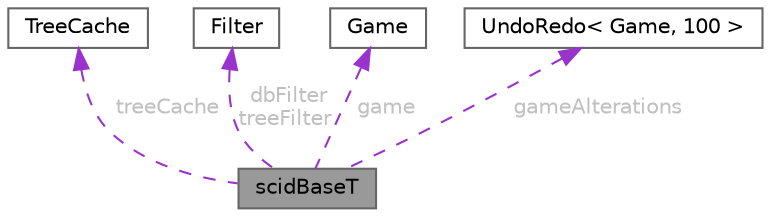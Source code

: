 digraph "scidBaseT"
{
 // LATEX_PDF_SIZE
  bgcolor="transparent";
  edge [fontname=Helvetica,fontsize=10,labelfontname=Helvetica,labelfontsize=10];
  node [fontname=Helvetica,fontsize=10,shape=box,height=0.2,width=0.4];
  Node1 [id="Node000001",label="scidBaseT",height=0.2,width=0.4,color="gray40", fillcolor="grey60", style="filled", fontcolor="black",tooltip=" "];
  Node2 -> Node1 [id="edge1_Node000001_Node000002",dir="back",color="darkorchid3",style="dashed",tooltip=" ",label=" treeCache",fontcolor="grey" ];
  Node2 [id="Node000002",label="TreeCache",height=0.2,width=0.4,color="gray40", fillcolor="white", style="filled",URL="$class_tree_cache.html",tooltip=" "];
  Node3 -> Node1 [id="edge2_Node000001_Node000003",dir="back",color="darkorchid3",style="dashed",tooltip=" ",label=" dbFilter\ntreeFilter",fontcolor="grey" ];
  Node3 [id="Node000003",label="Filter",height=0.2,width=0.4,color="gray40", fillcolor="white", style="filled",URL="$class_filter.html",tooltip=" "];
  Node4 -> Node1 [id="edge3_Node000001_Node000004",dir="back",color="darkorchid3",style="dashed",tooltip=" ",label=" game",fontcolor="grey" ];
  Node4 [id="Node000004",label="Game",height=0.2,width=0.4,color="gray40", fillcolor="white", style="filled",URL="$class_game.html",tooltip=" "];
  Node5 -> Node1 [id="edge4_Node000001_Node000005",dir="back",color="darkorchid3",style="dashed",tooltip=" ",label=" gameAlterations",fontcolor="grey" ];
  Node5 [id="Node000005",label="UndoRedo\< Game, 100 \>",height=0.2,width=0.4,color="gray40", fillcolor="white", style="filled",URL="$class_undo_redo.html",tooltip=" "];
}
